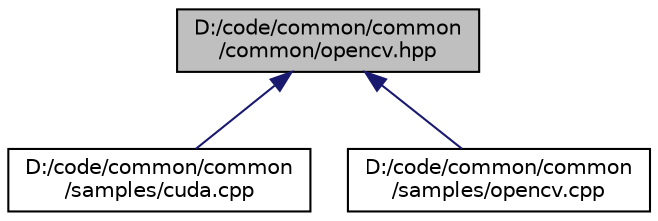 digraph "D:/code/common/common/common/opencv.hpp"
{
 // LATEX_PDF_SIZE
  edge [fontname="Helvetica",fontsize="10",labelfontname="Helvetica",labelfontsize="10"];
  node [fontname="Helvetica",fontsize="10",shape=record];
  Node11 [label="D:/code/common/common\l/common/opencv.hpp",height=0.2,width=0.4,color="black", fillcolor="grey75", style="filled", fontcolor="black",tooltip=" "];
  Node11 -> Node12 [dir="back",color="midnightblue",fontsize="10",style="solid",fontname="Helvetica"];
  Node12 [label="D:/code/common/common\l/samples/cuda.cpp",height=0.2,width=0.4,color="black", fillcolor="white", style="filled",URL="$cuda_8cpp.html",tooltip=" "];
  Node11 -> Node13 [dir="back",color="midnightblue",fontsize="10",style="solid",fontname="Helvetica"];
  Node13 [label="D:/code/common/common\l/samples/opencv.cpp",height=0.2,width=0.4,color="black", fillcolor="white", style="filled",URL="$opencv_8cpp.html",tooltip=" "];
}
